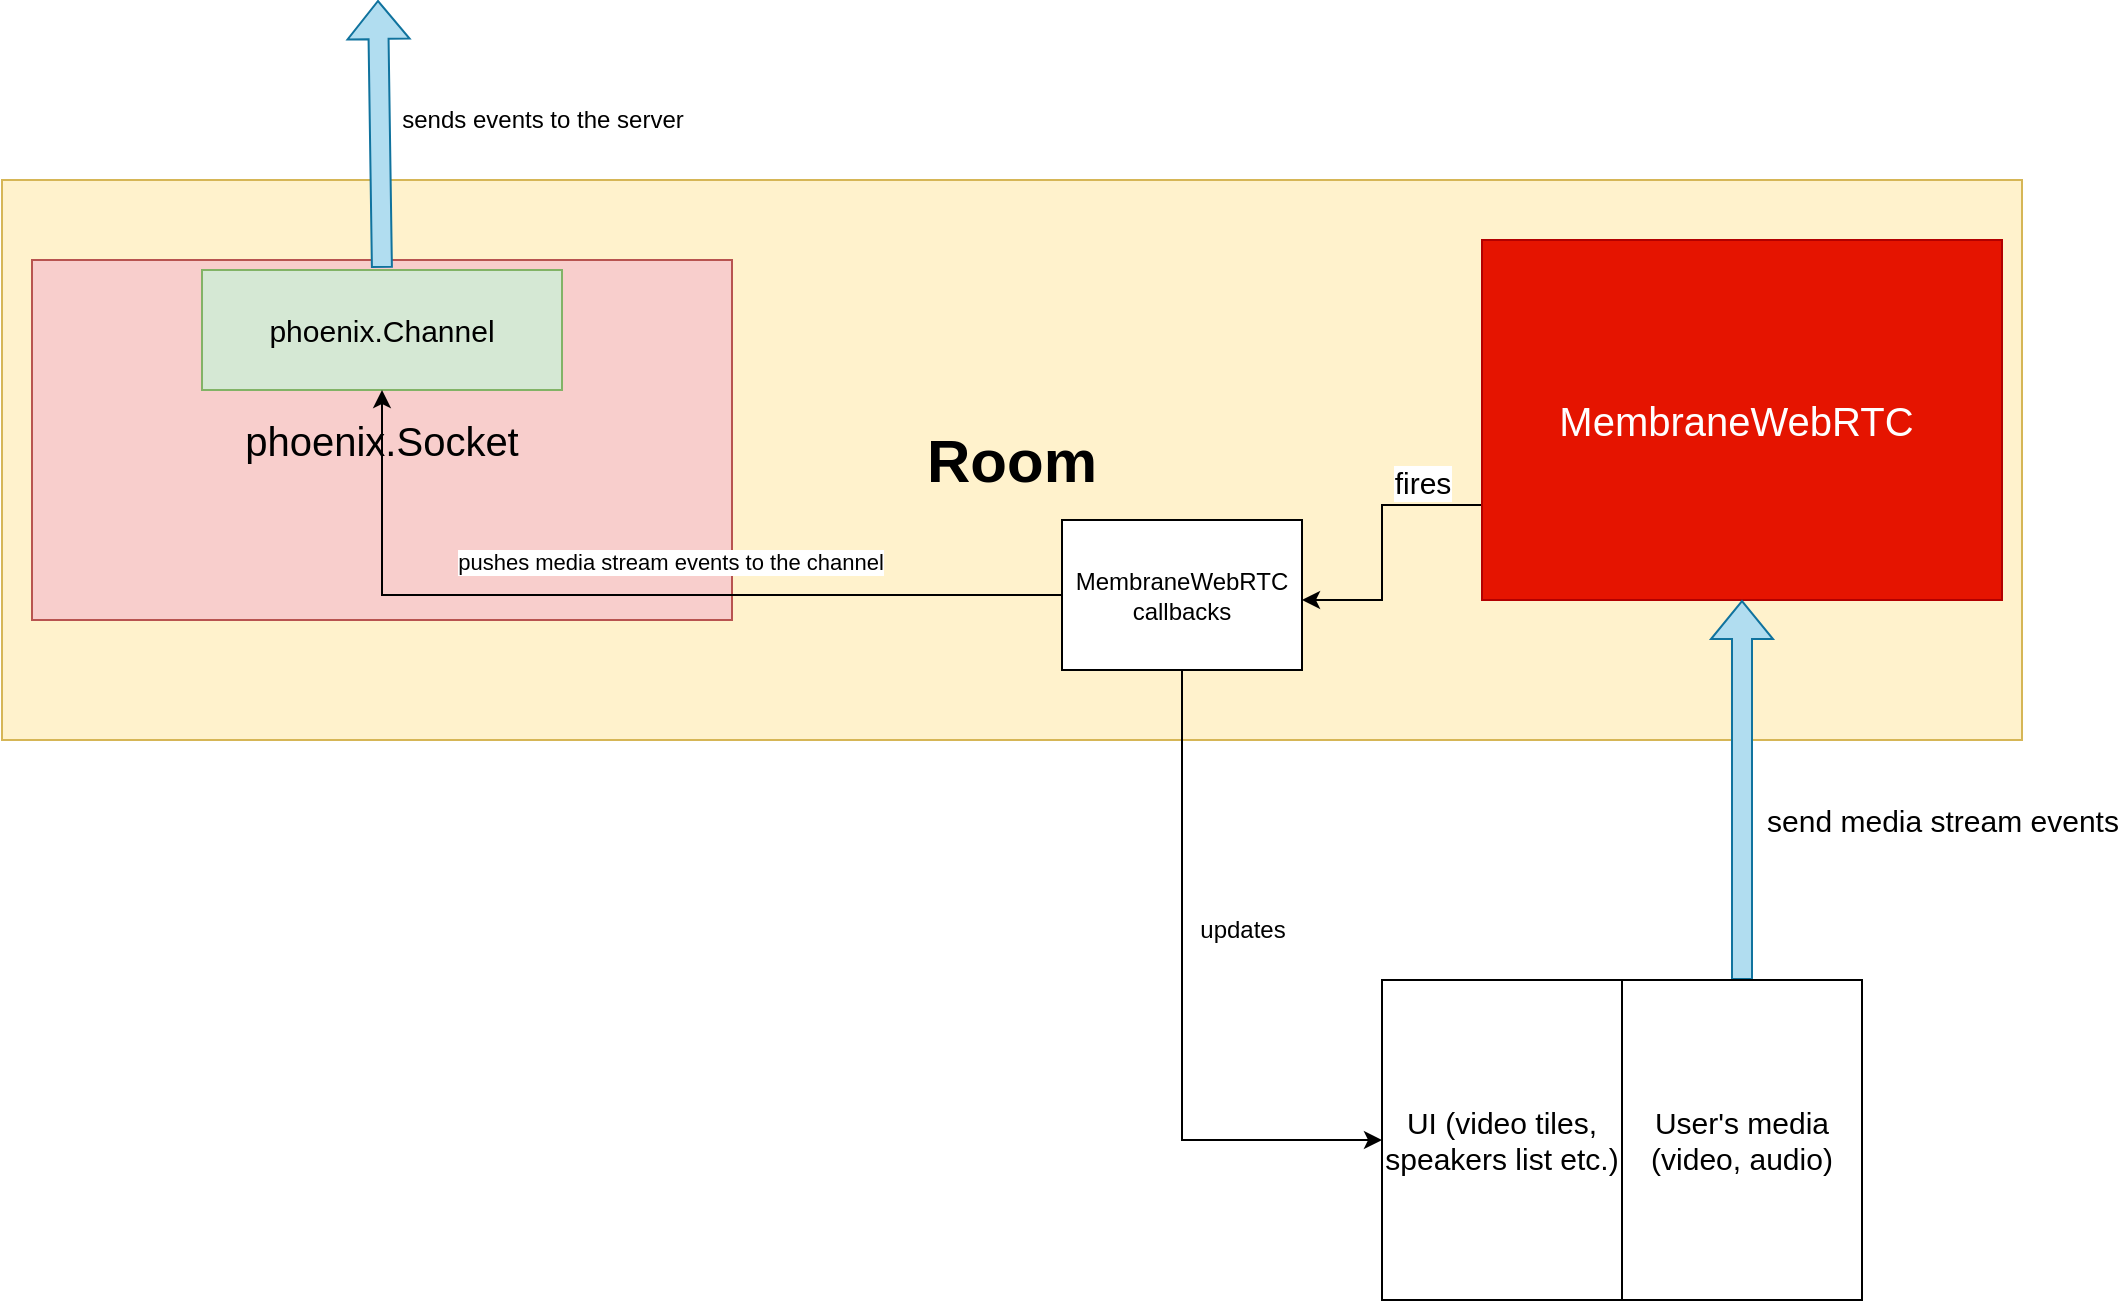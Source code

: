 <mxfile version="15.7.3" type="device"><diagram id="CYG-RBTAk6hFb7gyn2eE" name="Page-1"><mxGraphModel dx="1426" dy="722" grid="1" gridSize="10" guides="1" tooltips="1" connect="1" arrows="1" fold="1" page="1" pageScale="1" pageWidth="827" pageHeight="1169" math="0" shadow="0"><root><mxCell id="0"/><mxCell id="1" parent="0"/><mxCell id="svLWTGACq9yFnuqvBNT6-2" value="&lt;font size=&quot;1&quot;&gt;&lt;b style=&quot;font-size: 30px&quot;&gt;Room&lt;/b&gt;&lt;/font&gt;" style="rounded=0;whiteSpace=wrap;html=1;fontSize=13;fillColor=#fff2cc;strokeColor=#d6b656;" parent="1" vertex="1"><mxGeometry x="80" y="100" width="1010" height="280" as="geometry"/></mxCell><mxCell id="svLWTGACq9yFnuqvBNT6-3" value="&lt;font style=&quot;font-size: 20px&quot;&gt;phoenix.Socket&lt;/font&gt;" style="rounded=0;whiteSpace=wrap;html=1;fontSize=21;fillColor=#f8cecc;strokeColor=#b85450;" parent="1" vertex="1"><mxGeometry x="95" y="140" width="350" height="180" as="geometry"/></mxCell><mxCell id="svLWTGACq9yFnuqvBNT6-6" value="&lt;font style=&quot;font-size: 15px&quot;&gt;phoenix.Channel&lt;/font&gt;" style="rounded=0;whiteSpace=wrap;html=1;fillColor=#d5e8d4;strokeColor=#82b366;" parent="1" vertex="1"><mxGeometry x="180" y="145" width="180" height="60" as="geometry"/></mxCell><mxCell id="svLWTGACq9yFnuqvBNT6-12" style="edgeStyle=orthogonalEdgeStyle;rounded=0;orthogonalLoop=1;jettySize=auto;html=1;exitX=0;exitY=0.25;exitDx=0;exitDy=0;entryX=1;entryY=0.5;entryDx=0;entryDy=0;" parent="1" edge="1"><mxGeometry relative="1" as="geometry"><mxPoint x="820" y="177.5" as="sourcePoint"/><mxPoint x="730" y="310" as="targetPoint"/><Array as="points"><mxPoint x="820" y="262.5"/><mxPoint x="770" y="262.5"/><mxPoint x="770" y="310.5"/></Array></mxGeometry></mxCell><mxCell id="svLWTGACq9yFnuqvBNT6-21" value="fires" style="edgeLabel;html=1;align=center;verticalAlign=middle;resizable=0;points=[];fontSize=15;" parent="svLWTGACq9yFnuqvBNT6-12" vertex="1" connectable="0"><mxGeometry x="0.169" relative="1" as="geometry"><mxPoint x="15" y="-12" as="offset"/></mxGeometry></mxCell><mxCell id="svLWTGACq9yFnuqvBNT6-8" value="&lt;font style=&quot;font-size: 20px&quot;&gt;MembraneWebRTC&amp;nbsp;&lt;/font&gt;" style="rounded=0;whiteSpace=wrap;html=1;fillColor=#e51400;fontColor=#ffffff;strokeColor=#B20000;" parent="1" vertex="1"><mxGeometry x="820" y="130" width="260" height="180" as="geometry"/></mxCell><mxCell id="svLWTGACq9yFnuqvBNT6-15" style="edgeStyle=orthogonalEdgeStyle;rounded=0;orthogonalLoop=1;jettySize=auto;html=1;exitX=0;exitY=0.5;exitDx=0;exitDy=0;" parent="1" source="svLWTGACq9yFnuqvBNT6-11" target="svLWTGACq9yFnuqvBNT6-6" edge="1"><mxGeometry relative="1" as="geometry"/></mxCell><mxCell id="svLWTGACq9yFnuqvBNT6-16" value="pushes media stream events to the channel" style="edgeLabel;html=1;align=center;verticalAlign=middle;resizable=0;points=[];" parent="svLWTGACq9yFnuqvBNT6-15" vertex="1" connectable="0"><mxGeometry x="-0.308" y="-2" relative="1" as="geometry"><mxPoint x="-43" y="-15" as="offset"/></mxGeometry></mxCell><mxCell id="effQtMcfpaLrkE2rOlL_-1" style="edgeStyle=orthogonalEdgeStyle;rounded=0;orthogonalLoop=1;jettySize=auto;html=1;exitX=0.5;exitY=1;exitDx=0;exitDy=0;entryX=0;entryY=0.5;entryDx=0;entryDy=0;fontSize=12;" edge="1" parent="1" source="svLWTGACq9yFnuqvBNT6-11" target="svLWTGACq9yFnuqvBNT6-22"><mxGeometry relative="1" as="geometry"/></mxCell><mxCell id="effQtMcfpaLrkE2rOlL_-2" value="updates" style="edgeLabel;html=1;align=center;verticalAlign=middle;resizable=0;points=[];fontSize=12;" vertex="1" connectable="0" parent="effQtMcfpaLrkE2rOlL_-1"><mxGeometry x="-0.224" relative="1" as="geometry"><mxPoint x="30" as="offset"/></mxGeometry></mxCell><mxCell id="svLWTGACq9yFnuqvBNT6-11" value="MembraneWebRTC&lt;br&gt;callbacks" style="rounded=0;whiteSpace=wrap;html=1;" parent="1" vertex="1"><mxGeometry x="610" y="270" width="120" height="75" as="geometry"/></mxCell><mxCell id="svLWTGACq9yFnuqvBNT6-13" value="" style="shape=flexArrow;endArrow=classic;html=1;rounded=0;entryX=0.5;entryY=1;entryDx=0;entryDy=0;fillColor=#b1ddf0;strokeColor=#10739e;" parent="1" target="svLWTGACq9yFnuqvBNT6-8" edge="1"><mxGeometry width="50" height="50" relative="1" as="geometry"><mxPoint x="950" y="500" as="sourcePoint"/><mxPoint x="440" y="260" as="targetPoint"/><Array as="points"/></mxGeometry></mxCell><mxCell id="svLWTGACq9yFnuqvBNT6-24" value="send media stream events" style="edgeLabel;html=1;align=center;verticalAlign=middle;resizable=0;points=[];fontSize=15;" parent="svLWTGACq9yFnuqvBNT6-13" vertex="1" connectable="0"><mxGeometry x="-0.337" y="-4" relative="1" as="geometry"><mxPoint x="96" y="-17" as="offset"/></mxGeometry></mxCell><mxCell id="svLWTGACq9yFnuqvBNT6-22" value="UI (video tiles, speakers list etc.)" style="rounded=0;whiteSpace=wrap;html=1;fontSize=15;" parent="1" vertex="1"><mxGeometry x="770" y="500" width="120" height="160" as="geometry"/></mxCell><mxCell id="svLWTGACq9yFnuqvBNT6-23" value="User's media&lt;br&gt;(video, audio)" style="rounded=0;whiteSpace=wrap;html=1;fontSize=15;" parent="1" vertex="1"><mxGeometry x="890" y="500" width="120" height="160" as="geometry"/></mxCell><mxCell id="svLWTGACq9yFnuqvBNT6-26" value="" style="shape=flexArrow;endArrow=classic;html=1;rounded=0;fontSize=12;exitX=0.122;exitY=-0.017;exitDx=0;exitDy=0;fillColor=#b1ddf0;strokeColor=#10739e;exitPerimeter=0;" parent="1" edge="1"><mxGeometry width="50" height="50" relative="1" as="geometry"><mxPoint x="269.96" y="143.98" as="sourcePoint"/><mxPoint x="268" y="10" as="targetPoint"/></mxGeometry></mxCell><mxCell id="svLWTGACq9yFnuqvBNT6-27" value="sends events to the server" style="edgeLabel;html=1;align=center;verticalAlign=middle;resizable=0;points=[];fontSize=12;" parent="svLWTGACq9yFnuqvBNT6-26" vertex="1" connectable="0"><mxGeometry x="0.289" y="-2" relative="1" as="geometry"><mxPoint x="79" y="12" as="offset"/></mxGeometry></mxCell></root></mxGraphModel></diagram></mxfile>
